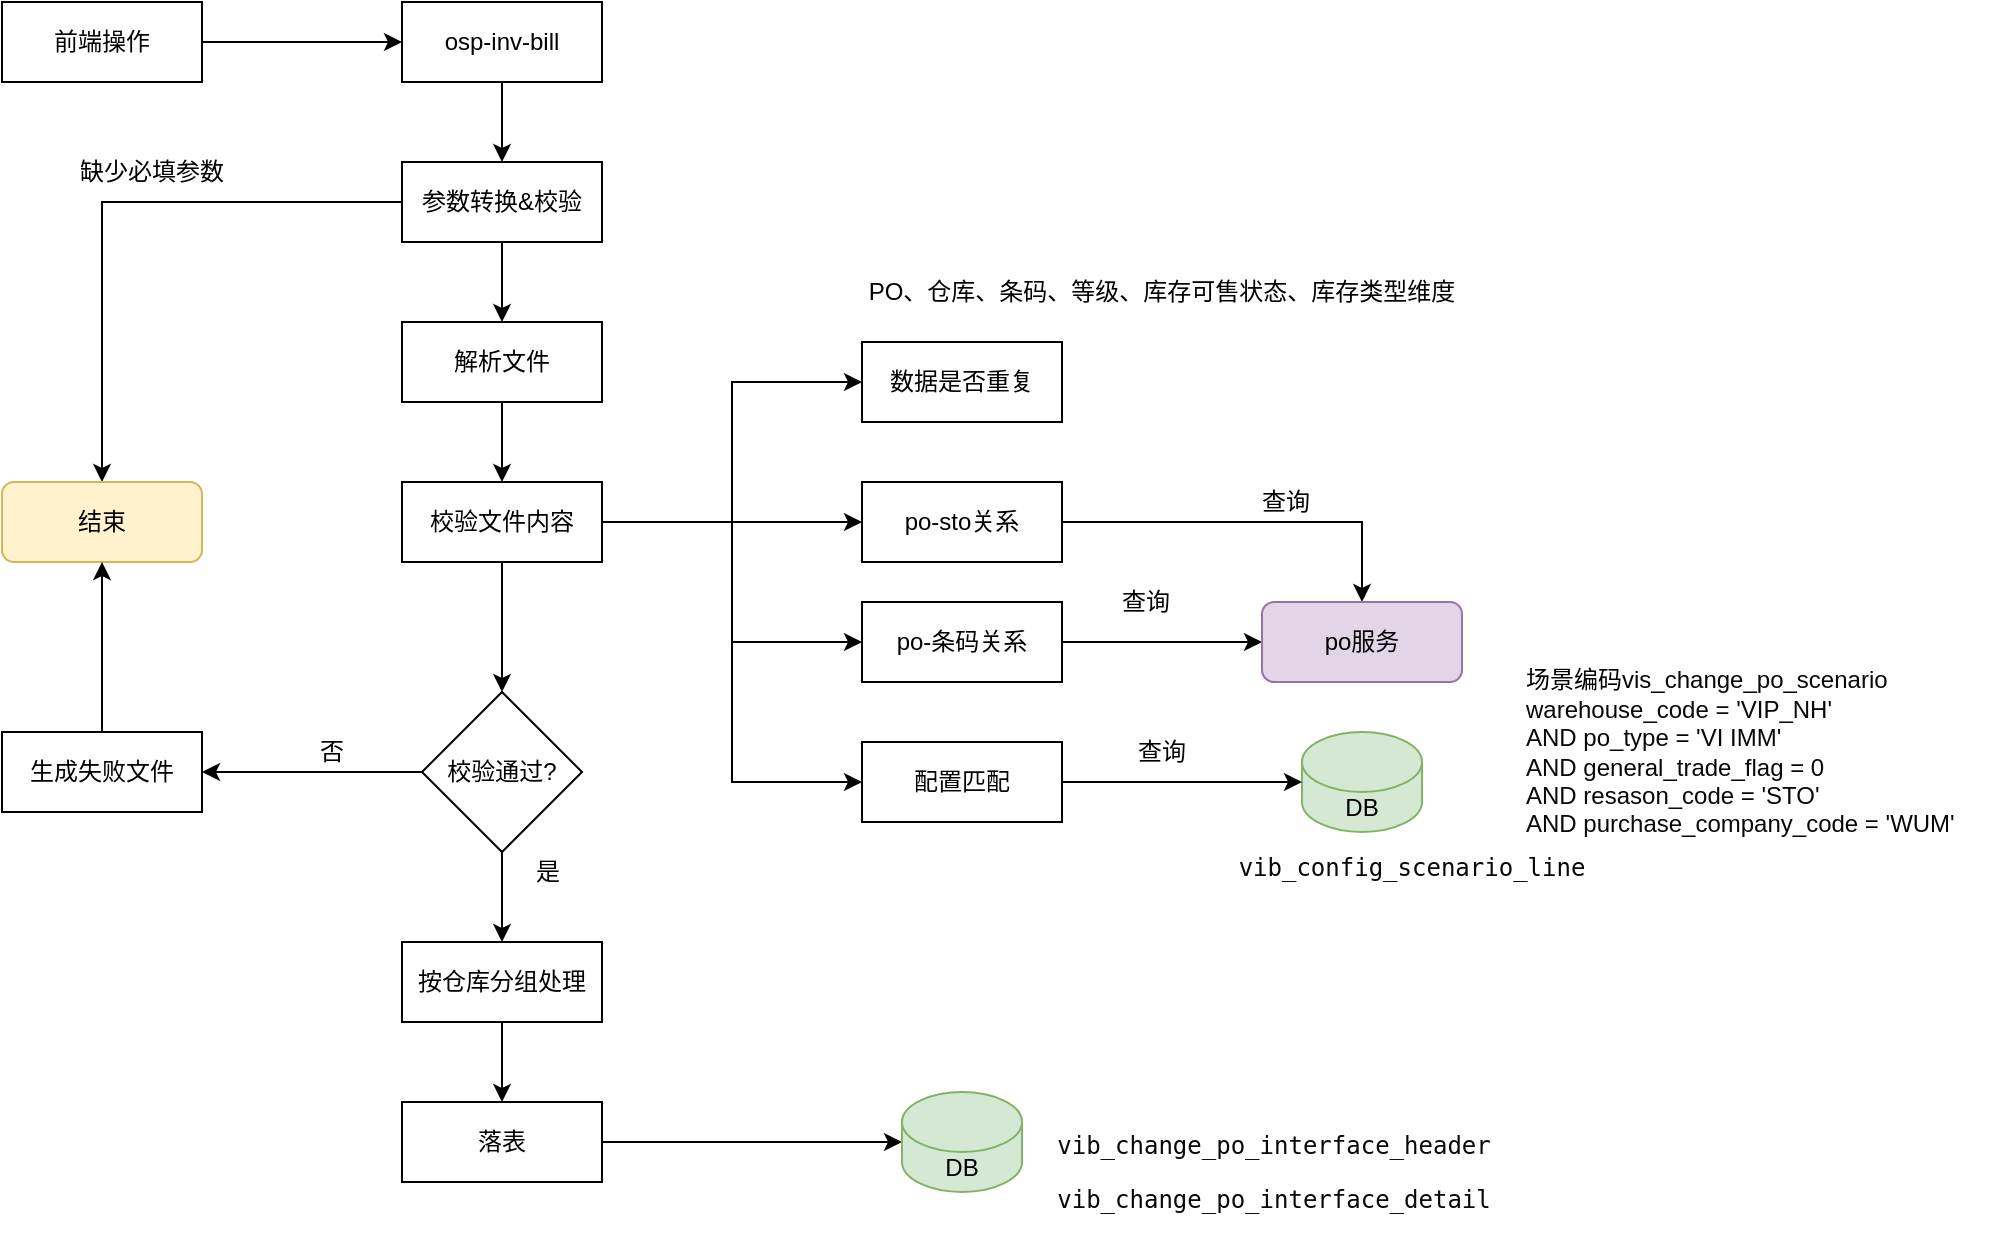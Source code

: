 <mxfile version="28.0.7">
  <diagram name="优美惠换主体-页面导入" id="V7WQd0V26kyo-Sd3cI0E">
    <mxGraphModel dx="1426" dy="785" grid="1" gridSize="10" guides="1" tooltips="1" connect="1" arrows="1" fold="1" page="1" pageScale="1" pageWidth="827" pageHeight="1169" math="0" shadow="0">
      <root>
        <mxCell id="0" />
        <mxCell id="1" parent="0" />
        <mxCell id="vV9F8FpQklZUtOAqagsq-6" style="edgeStyle=orthogonalEdgeStyle;rounded=0;orthogonalLoop=1;jettySize=auto;html=1;entryX=0;entryY=0.5;entryDx=0;entryDy=0;" edge="1" parent="1" source="vV9F8FpQklZUtOAqagsq-1" target="vV9F8FpQklZUtOAqagsq-2">
          <mxGeometry relative="1" as="geometry" />
        </mxCell>
        <mxCell id="vV9F8FpQklZUtOAqagsq-1" value="前端操作" style="rounded=0;whiteSpace=wrap;html=1;" vertex="1" parent="1">
          <mxGeometry x="40" y="200" width="100" height="40" as="geometry" />
        </mxCell>
        <mxCell id="vV9F8FpQklZUtOAqagsq-7" value="" style="edgeStyle=orthogonalEdgeStyle;rounded=0;orthogonalLoop=1;jettySize=auto;html=1;" edge="1" parent="1" source="vV9F8FpQklZUtOAqagsq-2" target="vV9F8FpQklZUtOAqagsq-3">
          <mxGeometry relative="1" as="geometry" />
        </mxCell>
        <mxCell id="vV9F8FpQklZUtOAqagsq-2" value="osp-inv-bill" style="rounded=0;whiteSpace=wrap;html=1;" vertex="1" parent="1">
          <mxGeometry x="240" y="200" width="100" height="40" as="geometry" />
        </mxCell>
        <mxCell id="vV9F8FpQklZUtOAqagsq-8" value="" style="edgeStyle=orthogonalEdgeStyle;rounded=0;orthogonalLoop=1;jettySize=auto;html=1;" edge="1" parent="1" source="vV9F8FpQklZUtOAqagsq-3" target="vV9F8FpQklZUtOAqagsq-4">
          <mxGeometry relative="1" as="geometry" />
        </mxCell>
        <mxCell id="vV9F8FpQklZUtOAqagsq-20" style="edgeStyle=orthogonalEdgeStyle;rounded=0;orthogonalLoop=1;jettySize=auto;html=1;entryX=0.5;entryY=0;entryDx=0;entryDy=0;" edge="1" parent="1" source="vV9F8FpQklZUtOAqagsq-3" target="vV9F8FpQklZUtOAqagsq-19">
          <mxGeometry relative="1" as="geometry" />
        </mxCell>
        <mxCell id="vV9F8FpQklZUtOAqagsq-3" value="参数转换&amp;amp;校验" style="rounded=0;whiteSpace=wrap;html=1;" vertex="1" parent="1">
          <mxGeometry x="240" y="280" width="100" height="40" as="geometry" />
        </mxCell>
        <mxCell id="vV9F8FpQklZUtOAqagsq-9" value="" style="edgeStyle=orthogonalEdgeStyle;rounded=0;orthogonalLoop=1;jettySize=auto;html=1;" edge="1" parent="1" source="vV9F8FpQklZUtOAqagsq-4" target="vV9F8FpQklZUtOAqagsq-5">
          <mxGeometry relative="1" as="geometry" />
        </mxCell>
        <mxCell id="vV9F8FpQklZUtOAqagsq-4" value="解析文件" style="rounded=0;whiteSpace=wrap;html=1;" vertex="1" parent="1">
          <mxGeometry x="240" y="360" width="100" height="40" as="geometry" />
        </mxCell>
        <mxCell id="vV9F8FpQklZUtOAqagsq-24" value="" style="edgeStyle=orthogonalEdgeStyle;rounded=0;orthogonalLoop=1;jettySize=auto;html=1;" edge="1" parent="1" source="vV9F8FpQklZUtOAqagsq-5" target="vV9F8FpQklZUtOAqagsq-17">
          <mxGeometry relative="1" as="geometry" />
        </mxCell>
        <mxCell id="vV9F8FpQklZUtOAqagsq-34" style="edgeStyle=orthogonalEdgeStyle;rounded=0;orthogonalLoop=1;jettySize=auto;html=1;entryX=0;entryY=0.5;entryDx=0;entryDy=0;" edge="1" parent="1" source="vV9F8FpQklZUtOAqagsq-5" target="vV9F8FpQklZUtOAqagsq-33">
          <mxGeometry relative="1" as="geometry" />
        </mxCell>
        <mxCell id="vV9F8FpQklZUtOAqagsq-35" style="edgeStyle=orthogonalEdgeStyle;rounded=0;orthogonalLoop=1;jettySize=auto;html=1;entryX=0;entryY=0.5;entryDx=0;entryDy=0;" edge="1" parent="1" source="vV9F8FpQklZUtOAqagsq-5" target="vV9F8FpQklZUtOAqagsq-32">
          <mxGeometry relative="1" as="geometry" />
        </mxCell>
        <mxCell id="vV9F8FpQklZUtOAqagsq-48" style="edgeStyle=orthogonalEdgeStyle;rounded=0;orthogonalLoop=1;jettySize=auto;html=1;entryX=0;entryY=0.5;entryDx=0;entryDy=0;" edge="1" parent="1" source="vV9F8FpQklZUtOAqagsq-5" target="vV9F8FpQklZUtOAqagsq-47">
          <mxGeometry relative="1" as="geometry" />
        </mxCell>
        <mxCell id="vV9F8FpQklZUtOAqagsq-5" value="校验文件内容" style="rounded=0;whiteSpace=wrap;html=1;" vertex="1" parent="1">
          <mxGeometry x="240" y="440" width="100" height="40" as="geometry" />
        </mxCell>
        <mxCell id="vV9F8FpQklZUtOAqagsq-27" style="edgeStyle=orthogonalEdgeStyle;rounded=0;orthogonalLoop=1;jettySize=auto;html=1;" edge="1" parent="1" source="vV9F8FpQklZUtOAqagsq-10" target="vV9F8FpQklZUtOAqagsq-12">
          <mxGeometry relative="1" as="geometry" />
        </mxCell>
        <mxCell id="vV9F8FpQklZUtOAqagsq-10" value="按仓库分组处理" style="rounded=0;whiteSpace=wrap;html=1;" vertex="1" parent="1">
          <mxGeometry x="240" y="670" width="100" height="40" as="geometry" />
        </mxCell>
        <mxCell id="vV9F8FpQklZUtOAqagsq-14" value="" style="edgeStyle=orthogonalEdgeStyle;rounded=0;orthogonalLoop=1;jettySize=auto;html=1;" edge="1" parent="1" source="vV9F8FpQklZUtOAqagsq-12" target="vV9F8FpQklZUtOAqagsq-13">
          <mxGeometry relative="1" as="geometry" />
        </mxCell>
        <mxCell id="vV9F8FpQklZUtOAqagsq-12" value="落表" style="rounded=0;whiteSpace=wrap;html=1;" vertex="1" parent="1">
          <mxGeometry x="240" y="750" width="100" height="40" as="geometry" />
        </mxCell>
        <mxCell id="vV9F8FpQklZUtOAqagsq-13" value="DB" style="shape=cylinder3;whiteSpace=wrap;html=1;boundedLbl=1;backgroundOutline=1;size=15;fillColor=#d5e8d4;strokeColor=#82b366;" vertex="1" parent="1">
          <mxGeometry x="490" y="745" width="60" height="50" as="geometry" />
        </mxCell>
        <mxCell id="vV9F8FpQklZUtOAqagsq-37" style="edgeStyle=orthogonalEdgeStyle;rounded=0;orthogonalLoop=1;jettySize=auto;html=1;entryX=0.5;entryY=0;entryDx=0;entryDy=0;" edge="1" parent="1" source="vV9F8FpQklZUtOAqagsq-15" target="vV9F8FpQklZUtOAqagsq-36">
          <mxGeometry relative="1" as="geometry" />
        </mxCell>
        <mxCell id="vV9F8FpQklZUtOAqagsq-15" value="po-sto关系" style="rounded=0;whiteSpace=wrap;html=1;" vertex="1" parent="1">
          <mxGeometry x="470" y="440" width="100" height="40" as="geometry" />
        </mxCell>
        <mxCell id="vV9F8FpQklZUtOAqagsq-16" style="edgeStyle=orthogonalEdgeStyle;rounded=0;orthogonalLoop=1;jettySize=auto;html=1;entryX=0;entryY=0.5;entryDx=0;entryDy=0;" edge="1" parent="1" source="vV9F8FpQklZUtOAqagsq-5" target="vV9F8FpQklZUtOAqagsq-15">
          <mxGeometry relative="1" as="geometry">
            <mxPoint x="460" y="470" as="targetPoint" />
          </mxGeometry>
        </mxCell>
        <mxCell id="vV9F8FpQklZUtOAqagsq-25" style="edgeStyle=orthogonalEdgeStyle;rounded=0;orthogonalLoop=1;jettySize=auto;html=1;entryX=1;entryY=0.5;entryDx=0;entryDy=0;" edge="1" parent="1" source="vV9F8FpQklZUtOAqagsq-17" target="vV9F8FpQklZUtOAqagsq-22">
          <mxGeometry relative="1" as="geometry" />
        </mxCell>
        <mxCell id="vV9F8FpQklZUtOAqagsq-17" value="校验通过?" style="rhombus;whiteSpace=wrap;html=1;" vertex="1" parent="1">
          <mxGeometry x="250" y="545" width="80" height="80" as="geometry" />
        </mxCell>
        <mxCell id="vV9F8FpQklZUtOAqagsq-19" value="结束" style="rounded=1;whiteSpace=wrap;html=1;fillColor=#fff2cc;strokeColor=#d6b656;" vertex="1" parent="1">
          <mxGeometry x="40" y="440" width="100" height="40" as="geometry" />
        </mxCell>
        <mxCell id="vV9F8FpQklZUtOAqagsq-23" value="" style="edgeStyle=orthogonalEdgeStyle;rounded=0;orthogonalLoop=1;jettySize=auto;html=1;" edge="1" parent="1" source="vV9F8FpQklZUtOAqagsq-22" target="vV9F8FpQklZUtOAqagsq-19">
          <mxGeometry relative="1" as="geometry" />
        </mxCell>
        <mxCell id="vV9F8FpQklZUtOAqagsq-22" value="生成失败文件" style="rounded=0;whiteSpace=wrap;html=1;" vertex="1" parent="1">
          <mxGeometry x="40" y="565" width="100" height="40" as="geometry" />
        </mxCell>
        <mxCell id="vV9F8FpQklZUtOAqagsq-26" style="edgeStyle=orthogonalEdgeStyle;rounded=0;orthogonalLoop=1;jettySize=auto;html=1;entryX=0.5;entryY=0;entryDx=0;entryDy=0;" edge="1" parent="1" source="vV9F8FpQklZUtOAqagsq-17" target="vV9F8FpQklZUtOAqagsq-10">
          <mxGeometry relative="1" as="geometry" />
        </mxCell>
        <mxCell id="vV9F8FpQklZUtOAqagsq-29" value="&lt;pre style=&quot;font-size: 9pt; text-align: left; font-family: &amp;quot;JetBrains Mono&amp;quot;, monospace;&quot;&gt;&lt;div&gt;&lt;pre style=&quot;font-family: &amp;quot;JetBrains Mono&amp;quot;, monospace; font-size: 9pt;&quot;&gt;&lt;span&gt;&lt;font style=&quot;color: rgb(8, 8, 8);&quot;&gt;vib_config_scenario_line&lt;/font&gt;&lt;/span&gt;&lt;/pre&gt;&lt;/div&gt;&lt;/pre&gt;" style="text;html=1;align=center;verticalAlign=middle;whiteSpace=wrap;rounded=0;" vertex="1" parent="1">
          <mxGeometry x="670" y="625" width="150" height="15" as="geometry" />
        </mxCell>
        <mxCell id="vV9F8FpQklZUtOAqagsq-30" value="缺少必填参数" style="text;html=1;align=center;verticalAlign=middle;whiteSpace=wrap;rounded=0;" vertex="1" parent="1">
          <mxGeometry x="70" y="270" width="90" height="30" as="geometry" />
        </mxCell>
        <mxCell id="vV9F8FpQklZUtOAqagsq-39" style="edgeStyle=orthogonalEdgeStyle;rounded=0;orthogonalLoop=1;jettySize=auto;html=1;entryX=0;entryY=0.5;entryDx=0;entryDy=0;" edge="1" parent="1" source="vV9F8FpQklZUtOAqagsq-32" target="vV9F8FpQklZUtOAqagsq-36">
          <mxGeometry relative="1" as="geometry" />
        </mxCell>
        <mxCell id="vV9F8FpQklZUtOAqagsq-32" value="po-条码关系" style="rounded=0;whiteSpace=wrap;html=1;" vertex="1" parent="1">
          <mxGeometry x="470" y="500" width="100" height="40" as="geometry" />
        </mxCell>
        <mxCell id="vV9F8FpQklZUtOAqagsq-33" value="数据是否重复" style="rounded=0;whiteSpace=wrap;html=1;" vertex="1" parent="1">
          <mxGeometry x="470" y="370" width="100" height="40" as="geometry" />
        </mxCell>
        <mxCell id="vV9F8FpQklZUtOAqagsq-36" value="po服务" style="rounded=1;whiteSpace=wrap;html=1;fillColor=#e1d5e7;strokeColor=#9673a6;" vertex="1" parent="1">
          <mxGeometry x="670" y="500" width="100" height="40" as="geometry" />
        </mxCell>
        <mxCell id="vV9F8FpQklZUtOAqagsq-40" value="查询" style="text;html=1;align=center;verticalAlign=middle;whiteSpace=wrap;rounded=0;" vertex="1" parent="1">
          <mxGeometry x="660" y="440" width="44" height="20" as="geometry" />
        </mxCell>
        <mxCell id="vV9F8FpQklZUtOAqagsq-41" value="查询" style="text;html=1;align=center;verticalAlign=middle;whiteSpace=wrap;rounded=0;" vertex="1" parent="1">
          <mxGeometry x="590" y="490" width="44" height="20" as="geometry" />
        </mxCell>
        <mxCell id="vV9F8FpQklZUtOAqagsq-43" value="否" style="text;html=1;align=center;verticalAlign=middle;whiteSpace=wrap;rounded=0;" vertex="1" parent="1">
          <mxGeometry x="190" y="565" width="30" height="20" as="geometry" />
        </mxCell>
        <mxCell id="vV9F8FpQklZUtOAqagsq-44" value="是" style="text;html=1;align=center;verticalAlign=middle;whiteSpace=wrap;rounded=0;" vertex="1" parent="1">
          <mxGeometry x="296" y="625" width="34" height="20" as="geometry" />
        </mxCell>
        <mxCell id="vV9F8FpQklZUtOAqagsq-46" value="PO、仓库、条码、等级、库存可售状态、库存类型维度" style="text;html=1;align=center;verticalAlign=middle;whiteSpace=wrap;rounded=0;" vertex="1" parent="1">
          <mxGeometry x="470" y="330" width="300" height="30" as="geometry" />
        </mxCell>
        <mxCell id="vV9F8FpQklZUtOAqagsq-47" value="配置匹配" style="rounded=0;whiteSpace=wrap;html=1;" vertex="1" parent="1">
          <mxGeometry x="470" y="570" width="100" height="40" as="geometry" />
        </mxCell>
        <mxCell id="vV9F8FpQklZUtOAqagsq-49" value="DB" style="shape=cylinder3;whiteSpace=wrap;html=1;boundedLbl=1;backgroundOutline=1;size=15;fillColor=#d5e8d4;strokeColor=#82b366;" vertex="1" parent="1">
          <mxGeometry x="690" y="565" width="60" height="50" as="geometry" />
        </mxCell>
        <mxCell id="vV9F8FpQklZUtOAqagsq-50" style="edgeStyle=orthogonalEdgeStyle;rounded=0;orthogonalLoop=1;jettySize=auto;html=1;entryX=0;entryY=0.5;entryDx=0;entryDy=0;entryPerimeter=0;" edge="1" parent="1" source="vV9F8FpQklZUtOAqagsq-47" target="vV9F8FpQklZUtOAqagsq-49">
          <mxGeometry relative="1" as="geometry" />
        </mxCell>
        <mxCell id="vV9F8FpQklZUtOAqagsq-51" value="&lt;font face=&quot;Helvetica&quot;&gt;&lt;span style=&quot;font-size: 9pt; background-color: rgb(255, 255, 255);&quot;&gt;场景编码&lt;/span&gt;&lt;span style=&quot;color: light-dark(rgb(8, 8, 8), rgb(230, 230, 230)); font-size: 9pt; background-color: transparent;&quot;&gt;vis_change_po_scenario&lt;/span&gt;&lt;/font&gt;&lt;div&gt;&lt;span style=&quot;background-color: transparent;&quot;&gt;&lt;font face=&quot;Helvetica&quot; color=&quot;#080808&quot;&gt;warehouse_code = &#39;VIP_NH&#39;&amp;nbsp;&lt;/font&gt;&lt;/span&gt;&lt;/div&gt;&lt;div&gt;&lt;span style=&quot;background-color: transparent;&quot;&gt;&lt;font face=&quot;Helvetica&quot; color=&quot;#080808&quot;&gt;AND po_type = &#39;VI IMM&#39;&amp;nbsp;&lt;/font&gt;&lt;/span&gt;&lt;/div&gt;&lt;div&gt;&lt;span style=&quot;background-color: transparent;&quot;&gt;&lt;font face=&quot;Helvetica&quot; color=&quot;#080808&quot;&gt;AND general_trade_flag = 0&lt;/font&gt;&lt;/span&gt;&lt;/div&gt;&lt;div&gt;&lt;span style=&quot;background-color: transparent;&quot;&gt;&lt;font face=&quot;Helvetica&quot; color=&quot;#080808&quot;&gt;AND resason_code = &#39;STO&#39;&amp;nbsp;&lt;/font&gt;&lt;/span&gt;&lt;/div&gt;&lt;div&gt;&lt;span style=&quot;background-color: transparent;&quot;&gt;&lt;font face=&quot;Helvetica&quot; color=&quot;#080808&quot;&gt;AND purchase_company_code = &#39;WUM&#39;&lt;/font&gt;&lt;br&gt;&lt;/span&gt;&lt;/div&gt;" style="text;html=1;align=left;verticalAlign=middle;whiteSpace=wrap;rounded=0;" vertex="1" parent="1">
          <mxGeometry x="800" y="532.5" width="246" height="85" as="geometry" />
        </mxCell>
        <mxCell id="vV9F8FpQklZUtOAqagsq-53" value="&lt;pre style=&quot;font-size: 9pt; text-align: left; font-family: &amp;quot;JetBrains Mono&amp;quot;, monospace;&quot;&gt;&lt;font style=&quot;color: rgb(8, 8, 8);&quot;&gt;vib_change_po_interface_header&lt;/font&gt;&lt;/pre&gt;&lt;pre style=&quot;font-size: 9pt; text-align: left; font-family: &amp;quot;JetBrains Mono&amp;quot;, monospace;&quot;&gt;&lt;pre style=&quot;font-family: &amp;quot;JetBrains Mono&amp;quot;, monospace; font-size: 9pt;&quot;&gt;&lt;span style=&quot;color: rgb(6, 125, 23);&quot;&gt;&lt;font style=&quot;color: rgb(8, 8, 8);&quot;&gt;vib_change_po_interface_detail&lt;/font&gt;&lt;/span&gt;&lt;/pre&gt;&lt;/pre&gt;" style="text;html=1;align=center;verticalAlign=middle;whiteSpace=wrap;rounded=0;" vertex="1" parent="1">
          <mxGeometry x="580" y="760" width="192" height="50" as="geometry" />
        </mxCell>
        <mxCell id="vV9F8FpQklZUtOAqagsq-54" value="查询" style="text;html=1;align=center;verticalAlign=middle;whiteSpace=wrap;rounded=0;" vertex="1" parent="1">
          <mxGeometry x="598" y="565" width="44" height="20" as="geometry" />
        </mxCell>
      </root>
    </mxGraphModel>
  </diagram>
</mxfile>

